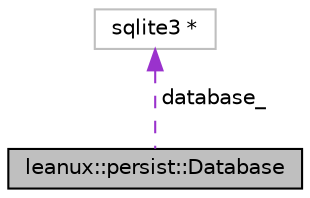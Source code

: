 digraph "leanux::persist::Database"
{
 // LATEX_PDF_SIZE
  bgcolor="transparent";
  edge [fontname="Helvetica",fontsize="10",labelfontname="Helvetica",labelfontsize="10"];
  node [fontname="Helvetica",fontsize="10",shape=record];
  Node1 [label="leanux::persist::Database",height=0.2,width=0.4,color="black", fillcolor="grey75", style="filled", fontcolor="black",tooltip="A STL friendly wrapper around a sqlite3 database."];
  Node2 -> Node1 [dir="back",color="darkorchid3",fontsize="10",style="dashed",label=" database_" ,fontname="Helvetica"];
  Node2 [label="sqlite3 *",height=0.2,width=0.4,color="grey75",tooltip=" "];
}
